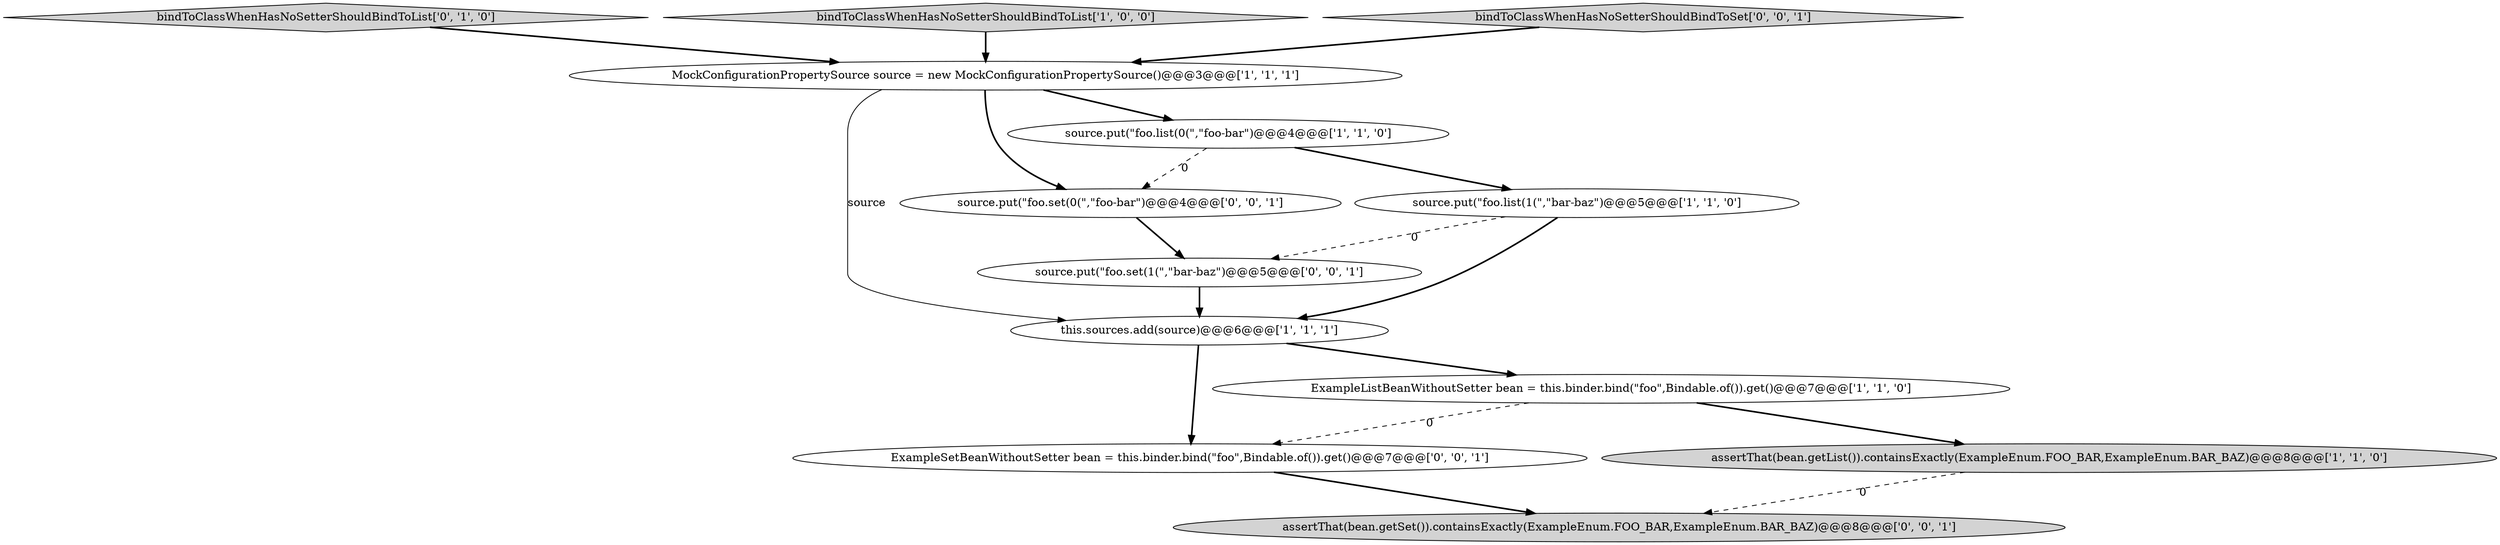 digraph {
9 [style = filled, label = "ExampleSetBeanWithoutSetter bean = this.binder.bind(\"foo\",Bindable.of()).get()@@@7@@@['0', '0', '1']", fillcolor = white, shape = ellipse image = "AAA0AAABBB3BBB"];
10 [style = filled, label = "source.put(\"foo.set(0(\",\"foo-bar\")@@@4@@@['0', '0', '1']", fillcolor = white, shape = ellipse image = "AAA0AAABBB3BBB"];
6 [style = filled, label = "source.put(\"foo.list(1(\",\"bar-baz\")@@@5@@@['1', '1', '0']", fillcolor = white, shape = ellipse image = "AAA0AAABBB1BBB"];
7 [style = filled, label = "bindToClassWhenHasNoSetterShouldBindToList['0', '1', '0']", fillcolor = lightgray, shape = diamond image = "AAA0AAABBB2BBB"];
11 [style = filled, label = "source.put(\"foo.set(1(\",\"bar-baz\")@@@5@@@['0', '0', '1']", fillcolor = white, shape = ellipse image = "AAA0AAABBB3BBB"];
4 [style = filled, label = "this.sources.add(source)@@@6@@@['1', '1', '1']", fillcolor = white, shape = ellipse image = "AAA0AAABBB1BBB"];
1 [style = filled, label = "bindToClassWhenHasNoSetterShouldBindToList['1', '0', '0']", fillcolor = lightgray, shape = diamond image = "AAA0AAABBB1BBB"];
0 [style = filled, label = "MockConfigurationPropertySource source = new MockConfigurationPropertySource()@@@3@@@['1', '1', '1']", fillcolor = white, shape = ellipse image = "AAA0AAABBB1BBB"];
12 [style = filled, label = "assertThat(bean.getSet()).containsExactly(ExampleEnum.FOO_BAR,ExampleEnum.BAR_BAZ)@@@8@@@['0', '0', '1']", fillcolor = lightgray, shape = ellipse image = "AAA0AAABBB3BBB"];
3 [style = filled, label = "ExampleListBeanWithoutSetter bean = this.binder.bind(\"foo\",Bindable.of()).get()@@@7@@@['1', '1', '0']", fillcolor = white, shape = ellipse image = "AAA0AAABBB1BBB"];
8 [style = filled, label = "bindToClassWhenHasNoSetterShouldBindToSet['0', '0', '1']", fillcolor = lightgray, shape = diamond image = "AAA0AAABBB3BBB"];
2 [style = filled, label = "source.put(\"foo.list(0(\",\"foo-bar\")@@@4@@@['1', '1', '0']", fillcolor = white, shape = ellipse image = "AAA0AAABBB1BBB"];
5 [style = filled, label = "assertThat(bean.getList()).containsExactly(ExampleEnum.FOO_BAR,ExampleEnum.BAR_BAZ)@@@8@@@['1', '1', '0']", fillcolor = lightgray, shape = ellipse image = "AAA0AAABBB1BBB"];
8->0 [style = bold, label=""];
4->9 [style = bold, label=""];
4->3 [style = bold, label=""];
6->4 [style = bold, label=""];
11->4 [style = bold, label=""];
3->5 [style = bold, label=""];
7->0 [style = bold, label=""];
0->10 [style = bold, label=""];
9->12 [style = bold, label=""];
1->0 [style = bold, label=""];
5->12 [style = dashed, label="0"];
3->9 [style = dashed, label="0"];
0->4 [style = solid, label="source"];
2->6 [style = bold, label=""];
2->10 [style = dashed, label="0"];
0->2 [style = bold, label=""];
6->11 [style = dashed, label="0"];
10->11 [style = bold, label=""];
}
